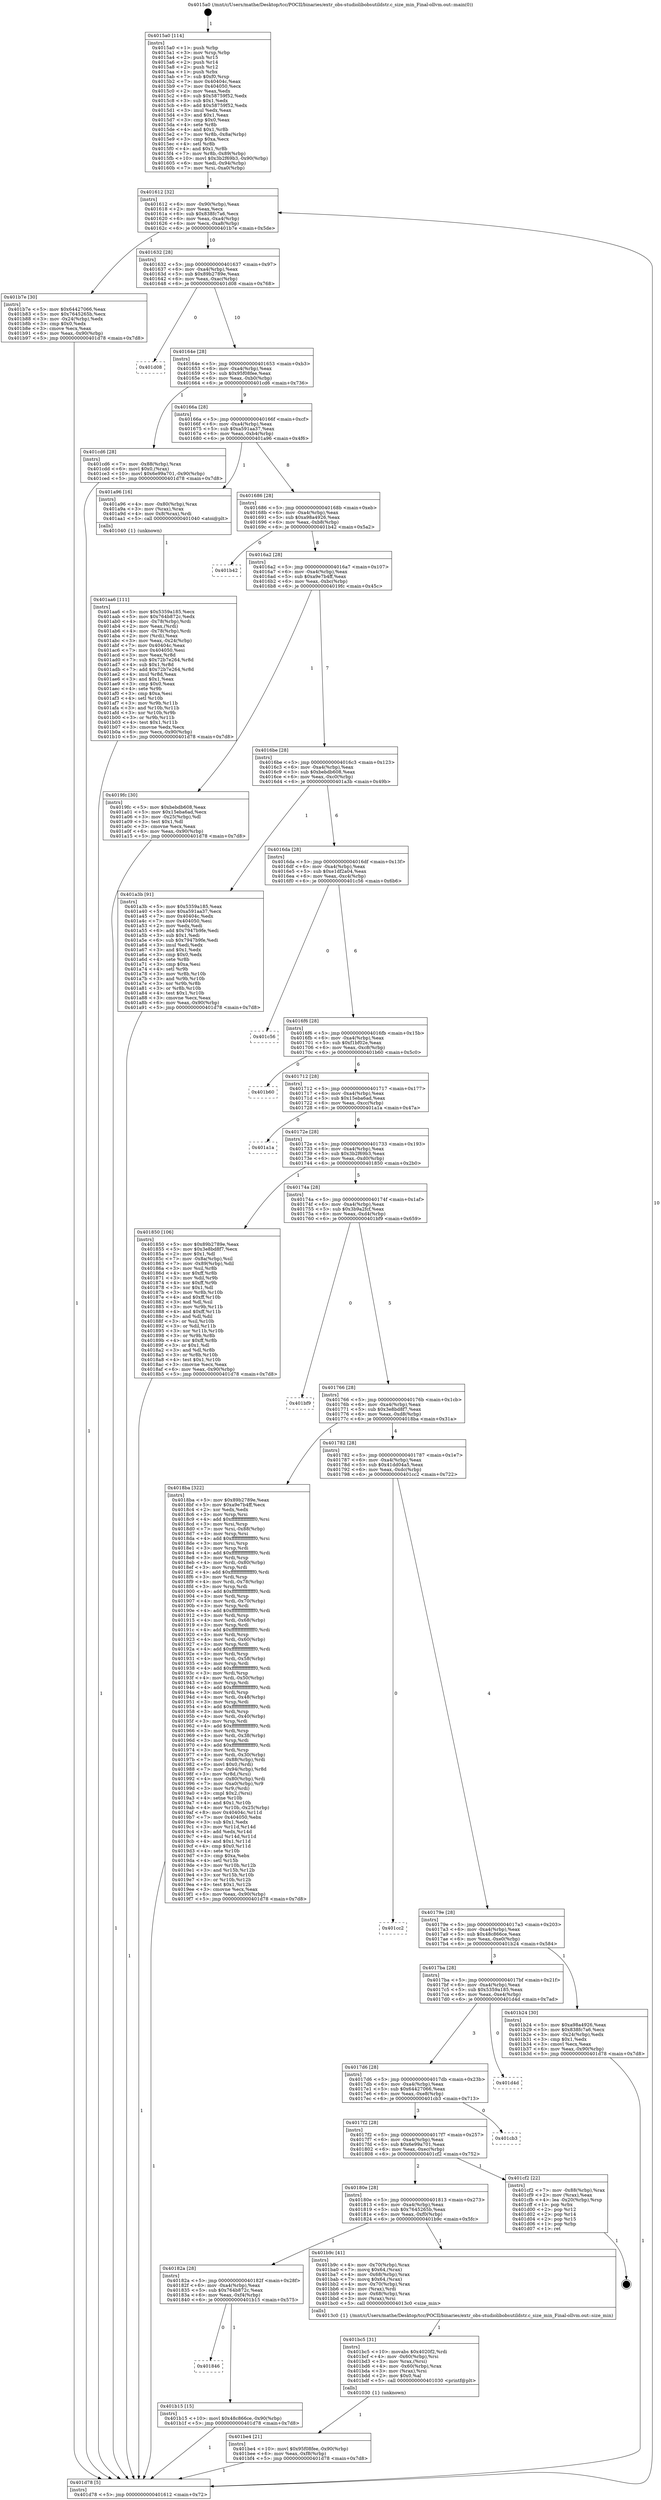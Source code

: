 digraph "0x4015a0" {
  label = "0x4015a0 (/mnt/c/Users/mathe/Desktop/tcc/POCII/binaries/extr_obs-studiolibobsutildstr.c_size_min_Final-ollvm.out::main(0))"
  labelloc = "t"
  node[shape=record]

  Entry [label="",width=0.3,height=0.3,shape=circle,fillcolor=black,style=filled]
  "0x401612" [label="{
     0x401612 [32]\l
     | [instrs]\l
     &nbsp;&nbsp;0x401612 \<+6\>: mov -0x90(%rbp),%eax\l
     &nbsp;&nbsp;0x401618 \<+2\>: mov %eax,%ecx\l
     &nbsp;&nbsp;0x40161a \<+6\>: sub $0x838fc7a6,%ecx\l
     &nbsp;&nbsp;0x401620 \<+6\>: mov %eax,-0xa4(%rbp)\l
     &nbsp;&nbsp;0x401626 \<+6\>: mov %ecx,-0xa8(%rbp)\l
     &nbsp;&nbsp;0x40162c \<+6\>: je 0000000000401b7e \<main+0x5de\>\l
  }"]
  "0x401b7e" [label="{
     0x401b7e [30]\l
     | [instrs]\l
     &nbsp;&nbsp;0x401b7e \<+5\>: mov $0x64427066,%eax\l
     &nbsp;&nbsp;0x401b83 \<+5\>: mov $0x7645265b,%ecx\l
     &nbsp;&nbsp;0x401b88 \<+3\>: mov -0x24(%rbp),%edx\l
     &nbsp;&nbsp;0x401b8b \<+3\>: cmp $0x0,%edx\l
     &nbsp;&nbsp;0x401b8e \<+3\>: cmove %ecx,%eax\l
     &nbsp;&nbsp;0x401b91 \<+6\>: mov %eax,-0x90(%rbp)\l
     &nbsp;&nbsp;0x401b97 \<+5\>: jmp 0000000000401d78 \<main+0x7d8\>\l
  }"]
  "0x401632" [label="{
     0x401632 [28]\l
     | [instrs]\l
     &nbsp;&nbsp;0x401632 \<+5\>: jmp 0000000000401637 \<main+0x97\>\l
     &nbsp;&nbsp;0x401637 \<+6\>: mov -0xa4(%rbp),%eax\l
     &nbsp;&nbsp;0x40163d \<+5\>: sub $0x89b2789e,%eax\l
     &nbsp;&nbsp;0x401642 \<+6\>: mov %eax,-0xac(%rbp)\l
     &nbsp;&nbsp;0x401648 \<+6\>: je 0000000000401d08 \<main+0x768\>\l
  }"]
  Exit [label="",width=0.3,height=0.3,shape=circle,fillcolor=black,style=filled,peripheries=2]
  "0x401d08" [label="{
     0x401d08\l
  }", style=dashed]
  "0x40164e" [label="{
     0x40164e [28]\l
     | [instrs]\l
     &nbsp;&nbsp;0x40164e \<+5\>: jmp 0000000000401653 \<main+0xb3\>\l
     &nbsp;&nbsp;0x401653 \<+6\>: mov -0xa4(%rbp),%eax\l
     &nbsp;&nbsp;0x401659 \<+5\>: sub $0x95f08fee,%eax\l
     &nbsp;&nbsp;0x40165e \<+6\>: mov %eax,-0xb0(%rbp)\l
     &nbsp;&nbsp;0x401664 \<+6\>: je 0000000000401cd6 \<main+0x736\>\l
  }"]
  "0x401be4" [label="{
     0x401be4 [21]\l
     | [instrs]\l
     &nbsp;&nbsp;0x401be4 \<+10\>: movl $0x95f08fee,-0x90(%rbp)\l
     &nbsp;&nbsp;0x401bee \<+6\>: mov %eax,-0xf8(%rbp)\l
     &nbsp;&nbsp;0x401bf4 \<+5\>: jmp 0000000000401d78 \<main+0x7d8\>\l
  }"]
  "0x401cd6" [label="{
     0x401cd6 [28]\l
     | [instrs]\l
     &nbsp;&nbsp;0x401cd6 \<+7\>: mov -0x88(%rbp),%rax\l
     &nbsp;&nbsp;0x401cdd \<+6\>: movl $0x0,(%rax)\l
     &nbsp;&nbsp;0x401ce3 \<+10\>: movl $0x6e99a701,-0x90(%rbp)\l
     &nbsp;&nbsp;0x401ced \<+5\>: jmp 0000000000401d78 \<main+0x7d8\>\l
  }"]
  "0x40166a" [label="{
     0x40166a [28]\l
     | [instrs]\l
     &nbsp;&nbsp;0x40166a \<+5\>: jmp 000000000040166f \<main+0xcf\>\l
     &nbsp;&nbsp;0x40166f \<+6\>: mov -0xa4(%rbp),%eax\l
     &nbsp;&nbsp;0x401675 \<+5\>: sub $0xa591aa37,%eax\l
     &nbsp;&nbsp;0x40167a \<+6\>: mov %eax,-0xb4(%rbp)\l
     &nbsp;&nbsp;0x401680 \<+6\>: je 0000000000401a96 \<main+0x4f6\>\l
  }"]
  "0x401bc5" [label="{
     0x401bc5 [31]\l
     | [instrs]\l
     &nbsp;&nbsp;0x401bc5 \<+10\>: movabs $0x4020f2,%rdi\l
     &nbsp;&nbsp;0x401bcf \<+4\>: mov -0x60(%rbp),%rsi\l
     &nbsp;&nbsp;0x401bd3 \<+3\>: mov %rax,(%rsi)\l
     &nbsp;&nbsp;0x401bd6 \<+4\>: mov -0x60(%rbp),%rax\l
     &nbsp;&nbsp;0x401bda \<+3\>: mov (%rax),%rsi\l
     &nbsp;&nbsp;0x401bdd \<+2\>: mov $0x0,%al\l
     &nbsp;&nbsp;0x401bdf \<+5\>: call 0000000000401030 \<printf@plt\>\l
     | [calls]\l
     &nbsp;&nbsp;0x401030 \{1\} (unknown)\l
  }"]
  "0x401a96" [label="{
     0x401a96 [16]\l
     | [instrs]\l
     &nbsp;&nbsp;0x401a96 \<+4\>: mov -0x80(%rbp),%rax\l
     &nbsp;&nbsp;0x401a9a \<+3\>: mov (%rax),%rax\l
     &nbsp;&nbsp;0x401a9d \<+4\>: mov 0x8(%rax),%rdi\l
     &nbsp;&nbsp;0x401aa1 \<+5\>: call 0000000000401040 \<atoi@plt\>\l
     | [calls]\l
     &nbsp;&nbsp;0x401040 \{1\} (unknown)\l
  }"]
  "0x401686" [label="{
     0x401686 [28]\l
     | [instrs]\l
     &nbsp;&nbsp;0x401686 \<+5\>: jmp 000000000040168b \<main+0xeb\>\l
     &nbsp;&nbsp;0x40168b \<+6\>: mov -0xa4(%rbp),%eax\l
     &nbsp;&nbsp;0x401691 \<+5\>: sub $0xa98a4926,%eax\l
     &nbsp;&nbsp;0x401696 \<+6\>: mov %eax,-0xb8(%rbp)\l
     &nbsp;&nbsp;0x40169c \<+6\>: je 0000000000401b42 \<main+0x5a2\>\l
  }"]
  "0x401846" [label="{
     0x401846\l
  }", style=dashed]
  "0x401b42" [label="{
     0x401b42\l
  }", style=dashed]
  "0x4016a2" [label="{
     0x4016a2 [28]\l
     | [instrs]\l
     &nbsp;&nbsp;0x4016a2 \<+5\>: jmp 00000000004016a7 \<main+0x107\>\l
     &nbsp;&nbsp;0x4016a7 \<+6\>: mov -0xa4(%rbp),%eax\l
     &nbsp;&nbsp;0x4016ad \<+5\>: sub $0xa9e7b4ff,%eax\l
     &nbsp;&nbsp;0x4016b2 \<+6\>: mov %eax,-0xbc(%rbp)\l
     &nbsp;&nbsp;0x4016b8 \<+6\>: je 00000000004019fc \<main+0x45c\>\l
  }"]
  "0x401b15" [label="{
     0x401b15 [15]\l
     | [instrs]\l
     &nbsp;&nbsp;0x401b15 \<+10\>: movl $0x48c866ce,-0x90(%rbp)\l
     &nbsp;&nbsp;0x401b1f \<+5\>: jmp 0000000000401d78 \<main+0x7d8\>\l
  }"]
  "0x4019fc" [label="{
     0x4019fc [30]\l
     | [instrs]\l
     &nbsp;&nbsp;0x4019fc \<+5\>: mov $0xbebdb608,%eax\l
     &nbsp;&nbsp;0x401a01 \<+5\>: mov $0x15eba6ad,%ecx\l
     &nbsp;&nbsp;0x401a06 \<+3\>: mov -0x25(%rbp),%dl\l
     &nbsp;&nbsp;0x401a09 \<+3\>: test $0x1,%dl\l
     &nbsp;&nbsp;0x401a0c \<+3\>: cmovne %ecx,%eax\l
     &nbsp;&nbsp;0x401a0f \<+6\>: mov %eax,-0x90(%rbp)\l
     &nbsp;&nbsp;0x401a15 \<+5\>: jmp 0000000000401d78 \<main+0x7d8\>\l
  }"]
  "0x4016be" [label="{
     0x4016be [28]\l
     | [instrs]\l
     &nbsp;&nbsp;0x4016be \<+5\>: jmp 00000000004016c3 \<main+0x123\>\l
     &nbsp;&nbsp;0x4016c3 \<+6\>: mov -0xa4(%rbp),%eax\l
     &nbsp;&nbsp;0x4016c9 \<+5\>: sub $0xbebdb608,%eax\l
     &nbsp;&nbsp;0x4016ce \<+6\>: mov %eax,-0xc0(%rbp)\l
     &nbsp;&nbsp;0x4016d4 \<+6\>: je 0000000000401a3b \<main+0x49b\>\l
  }"]
  "0x40182a" [label="{
     0x40182a [28]\l
     | [instrs]\l
     &nbsp;&nbsp;0x40182a \<+5\>: jmp 000000000040182f \<main+0x28f\>\l
     &nbsp;&nbsp;0x40182f \<+6\>: mov -0xa4(%rbp),%eax\l
     &nbsp;&nbsp;0x401835 \<+5\>: sub $0x764b872c,%eax\l
     &nbsp;&nbsp;0x40183a \<+6\>: mov %eax,-0xf4(%rbp)\l
     &nbsp;&nbsp;0x401840 \<+6\>: je 0000000000401b15 \<main+0x575\>\l
  }"]
  "0x401a3b" [label="{
     0x401a3b [91]\l
     | [instrs]\l
     &nbsp;&nbsp;0x401a3b \<+5\>: mov $0x5359a185,%eax\l
     &nbsp;&nbsp;0x401a40 \<+5\>: mov $0xa591aa37,%ecx\l
     &nbsp;&nbsp;0x401a45 \<+7\>: mov 0x40404c,%edx\l
     &nbsp;&nbsp;0x401a4c \<+7\>: mov 0x404050,%esi\l
     &nbsp;&nbsp;0x401a53 \<+2\>: mov %edx,%edi\l
     &nbsp;&nbsp;0x401a55 \<+6\>: add $0x7947b9fe,%edi\l
     &nbsp;&nbsp;0x401a5b \<+3\>: sub $0x1,%edi\l
     &nbsp;&nbsp;0x401a5e \<+6\>: sub $0x7947b9fe,%edi\l
     &nbsp;&nbsp;0x401a64 \<+3\>: imul %edi,%edx\l
     &nbsp;&nbsp;0x401a67 \<+3\>: and $0x1,%edx\l
     &nbsp;&nbsp;0x401a6a \<+3\>: cmp $0x0,%edx\l
     &nbsp;&nbsp;0x401a6d \<+4\>: sete %r8b\l
     &nbsp;&nbsp;0x401a71 \<+3\>: cmp $0xa,%esi\l
     &nbsp;&nbsp;0x401a74 \<+4\>: setl %r9b\l
     &nbsp;&nbsp;0x401a78 \<+3\>: mov %r8b,%r10b\l
     &nbsp;&nbsp;0x401a7b \<+3\>: and %r9b,%r10b\l
     &nbsp;&nbsp;0x401a7e \<+3\>: xor %r9b,%r8b\l
     &nbsp;&nbsp;0x401a81 \<+3\>: or %r8b,%r10b\l
     &nbsp;&nbsp;0x401a84 \<+4\>: test $0x1,%r10b\l
     &nbsp;&nbsp;0x401a88 \<+3\>: cmovne %ecx,%eax\l
     &nbsp;&nbsp;0x401a8b \<+6\>: mov %eax,-0x90(%rbp)\l
     &nbsp;&nbsp;0x401a91 \<+5\>: jmp 0000000000401d78 \<main+0x7d8\>\l
  }"]
  "0x4016da" [label="{
     0x4016da [28]\l
     | [instrs]\l
     &nbsp;&nbsp;0x4016da \<+5\>: jmp 00000000004016df \<main+0x13f\>\l
     &nbsp;&nbsp;0x4016df \<+6\>: mov -0xa4(%rbp),%eax\l
     &nbsp;&nbsp;0x4016e5 \<+5\>: sub $0xe1df2a04,%eax\l
     &nbsp;&nbsp;0x4016ea \<+6\>: mov %eax,-0xc4(%rbp)\l
     &nbsp;&nbsp;0x4016f0 \<+6\>: je 0000000000401c56 \<main+0x6b6\>\l
  }"]
  "0x401b9c" [label="{
     0x401b9c [41]\l
     | [instrs]\l
     &nbsp;&nbsp;0x401b9c \<+4\>: mov -0x70(%rbp),%rax\l
     &nbsp;&nbsp;0x401ba0 \<+7\>: movq $0x64,(%rax)\l
     &nbsp;&nbsp;0x401ba7 \<+4\>: mov -0x68(%rbp),%rax\l
     &nbsp;&nbsp;0x401bab \<+7\>: movq $0x64,(%rax)\l
     &nbsp;&nbsp;0x401bb2 \<+4\>: mov -0x70(%rbp),%rax\l
     &nbsp;&nbsp;0x401bb6 \<+3\>: mov (%rax),%rdi\l
     &nbsp;&nbsp;0x401bb9 \<+4\>: mov -0x68(%rbp),%rax\l
     &nbsp;&nbsp;0x401bbd \<+3\>: mov (%rax),%rsi\l
     &nbsp;&nbsp;0x401bc0 \<+5\>: call 00000000004013c0 \<size_min\>\l
     | [calls]\l
     &nbsp;&nbsp;0x4013c0 \{1\} (/mnt/c/Users/mathe/Desktop/tcc/POCII/binaries/extr_obs-studiolibobsutildstr.c_size_min_Final-ollvm.out::size_min)\l
  }"]
  "0x401c56" [label="{
     0x401c56\l
  }", style=dashed]
  "0x4016f6" [label="{
     0x4016f6 [28]\l
     | [instrs]\l
     &nbsp;&nbsp;0x4016f6 \<+5\>: jmp 00000000004016fb \<main+0x15b\>\l
     &nbsp;&nbsp;0x4016fb \<+6\>: mov -0xa4(%rbp),%eax\l
     &nbsp;&nbsp;0x401701 \<+5\>: sub $0xf1bf02e,%eax\l
     &nbsp;&nbsp;0x401706 \<+6\>: mov %eax,-0xc8(%rbp)\l
     &nbsp;&nbsp;0x40170c \<+6\>: je 0000000000401b60 \<main+0x5c0\>\l
  }"]
  "0x40180e" [label="{
     0x40180e [28]\l
     | [instrs]\l
     &nbsp;&nbsp;0x40180e \<+5\>: jmp 0000000000401813 \<main+0x273\>\l
     &nbsp;&nbsp;0x401813 \<+6\>: mov -0xa4(%rbp),%eax\l
     &nbsp;&nbsp;0x401819 \<+5\>: sub $0x7645265b,%eax\l
     &nbsp;&nbsp;0x40181e \<+6\>: mov %eax,-0xf0(%rbp)\l
     &nbsp;&nbsp;0x401824 \<+6\>: je 0000000000401b9c \<main+0x5fc\>\l
  }"]
  "0x401b60" [label="{
     0x401b60\l
  }", style=dashed]
  "0x401712" [label="{
     0x401712 [28]\l
     | [instrs]\l
     &nbsp;&nbsp;0x401712 \<+5\>: jmp 0000000000401717 \<main+0x177\>\l
     &nbsp;&nbsp;0x401717 \<+6\>: mov -0xa4(%rbp),%eax\l
     &nbsp;&nbsp;0x40171d \<+5\>: sub $0x15eba6ad,%eax\l
     &nbsp;&nbsp;0x401722 \<+6\>: mov %eax,-0xcc(%rbp)\l
     &nbsp;&nbsp;0x401728 \<+6\>: je 0000000000401a1a \<main+0x47a\>\l
  }"]
  "0x401cf2" [label="{
     0x401cf2 [22]\l
     | [instrs]\l
     &nbsp;&nbsp;0x401cf2 \<+7\>: mov -0x88(%rbp),%rax\l
     &nbsp;&nbsp;0x401cf9 \<+2\>: mov (%rax),%eax\l
     &nbsp;&nbsp;0x401cfb \<+4\>: lea -0x20(%rbp),%rsp\l
     &nbsp;&nbsp;0x401cff \<+1\>: pop %rbx\l
     &nbsp;&nbsp;0x401d00 \<+2\>: pop %r12\l
     &nbsp;&nbsp;0x401d02 \<+2\>: pop %r14\l
     &nbsp;&nbsp;0x401d04 \<+2\>: pop %r15\l
     &nbsp;&nbsp;0x401d06 \<+1\>: pop %rbp\l
     &nbsp;&nbsp;0x401d07 \<+1\>: ret\l
  }"]
  "0x401a1a" [label="{
     0x401a1a\l
  }", style=dashed]
  "0x40172e" [label="{
     0x40172e [28]\l
     | [instrs]\l
     &nbsp;&nbsp;0x40172e \<+5\>: jmp 0000000000401733 \<main+0x193\>\l
     &nbsp;&nbsp;0x401733 \<+6\>: mov -0xa4(%rbp),%eax\l
     &nbsp;&nbsp;0x401739 \<+5\>: sub $0x3b2f69b3,%eax\l
     &nbsp;&nbsp;0x40173e \<+6\>: mov %eax,-0xd0(%rbp)\l
     &nbsp;&nbsp;0x401744 \<+6\>: je 0000000000401850 \<main+0x2b0\>\l
  }"]
  "0x4017f2" [label="{
     0x4017f2 [28]\l
     | [instrs]\l
     &nbsp;&nbsp;0x4017f2 \<+5\>: jmp 00000000004017f7 \<main+0x257\>\l
     &nbsp;&nbsp;0x4017f7 \<+6\>: mov -0xa4(%rbp),%eax\l
     &nbsp;&nbsp;0x4017fd \<+5\>: sub $0x6e99a701,%eax\l
     &nbsp;&nbsp;0x401802 \<+6\>: mov %eax,-0xec(%rbp)\l
     &nbsp;&nbsp;0x401808 \<+6\>: je 0000000000401cf2 \<main+0x752\>\l
  }"]
  "0x401850" [label="{
     0x401850 [106]\l
     | [instrs]\l
     &nbsp;&nbsp;0x401850 \<+5\>: mov $0x89b2789e,%eax\l
     &nbsp;&nbsp;0x401855 \<+5\>: mov $0x3e8bd8f7,%ecx\l
     &nbsp;&nbsp;0x40185a \<+2\>: mov $0x1,%dl\l
     &nbsp;&nbsp;0x40185c \<+7\>: mov -0x8a(%rbp),%sil\l
     &nbsp;&nbsp;0x401863 \<+7\>: mov -0x89(%rbp),%dil\l
     &nbsp;&nbsp;0x40186a \<+3\>: mov %sil,%r8b\l
     &nbsp;&nbsp;0x40186d \<+4\>: xor $0xff,%r8b\l
     &nbsp;&nbsp;0x401871 \<+3\>: mov %dil,%r9b\l
     &nbsp;&nbsp;0x401874 \<+4\>: xor $0xff,%r9b\l
     &nbsp;&nbsp;0x401878 \<+3\>: xor $0x1,%dl\l
     &nbsp;&nbsp;0x40187b \<+3\>: mov %r8b,%r10b\l
     &nbsp;&nbsp;0x40187e \<+4\>: and $0xff,%r10b\l
     &nbsp;&nbsp;0x401882 \<+3\>: and %dl,%sil\l
     &nbsp;&nbsp;0x401885 \<+3\>: mov %r9b,%r11b\l
     &nbsp;&nbsp;0x401888 \<+4\>: and $0xff,%r11b\l
     &nbsp;&nbsp;0x40188c \<+3\>: and %dl,%dil\l
     &nbsp;&nbsp;0x40188f \<+3\>: or %sil,%r10b\l
     &nbsp;&nbsp;0x401892 \<+3\>: or %dil,%r11b\l
     &nbsp;&nbsp;0x401895 \<+3\>: xor %r11b,%r10b\l
     &nbsp;&nbsp;0x401898 \<+3\>: or %r9b,%r8b\l
     &nbsp;&nbsp;0x40189b \<+4\>: xor $0xff,%r8b\l
     &nbsp;&nbsp;0x40189f \<+3\>: or $0x1,%dl\l
     &nbsp;&nbsp;0x4018a2 \<+3\>: and %dl,%r8b\l
     &nbsp;&nbsp;0x4018a5 \<+3\>: or %r8b,%r10b\l
     &nbsp;&nbsp;0x4018a8 \<+4\>: test $0x1,%r10b\l
     &nbsp;&nbsp;0x4018ac \<+3\>: cmovne %ecx,%eax\l
     &nbsp;&nbsp;0x4018af \<+6\>: mov %eax,-0x90(%rbp)\l
     &nbsp;&nbsp;0x4018b5 \<+5\>: jmp 0000000000401d78 \<main+0x7d8\>\l
  }"]
  "0x40174a" [label="{
     0x40174a [28]\l
     | [instrs]\l
     &nbsp;&nbsp;0x40174a \<+5\>: jmp 000000000040174f \<main+0x1af\>\l
     &nbsp;&nbsp;0x40174f \<+6\>: mov -0xa4(%rbp),%eax\l
     &nbsp;&nbsp;0x401755 \<+5\>: sub $0x3b9a2fcf,%eax\l
     &nbsp;&nbsp;0x40175a \<+6\>: mov %eax,-0xd4(%rbp)\l
     &nbsp;&nbsp;0x401760 \<+6\>: je 0000000000401bf9 \<main+0x659\>\l
  }"]
  "0x401d78" [label="{
     0x401d78 [5]\l
     | [instrs]\l
     &nbsp;&nbsp;0x401d78 \<+5\>: jmp 0000000000401612 \<main+0x72\>\l
  }"]
  "0x4015a0" [label="{
     0x4015a0 [114]\l
     | [instrs]\l
     &nbsp;&nbsp;0x4015a0 \<+1\>: push %rbp\l
     &nbsp;&nbsp;0x4015a1 \<+3\>: mov %rsp,%rbp\l
     &nbsp;&nbsp;0x4015a4 \<+2\>: push %r15\l
     &nbsp;&nbsp;0x4015a6 \<+2\>: push %r14\l
     &nbsp;&nbsp;0x4015a8 \<+2\>: push %r12\l
     &nbsp;&nbsp;0x4015aa \<+1\>: push %rbx\l
     &nbsp;&nbsp;0x4015ab \<+7\>: sub $0xf0,%rsp\l
     &nbsp;&nbsp;0x4015b2 \<+7\>: mov 0x40404c,%eax\l
     &nbsp;&nbsp;0x4015b9 \<+7\>: mov 0x404050,%ecx\l
     &nbsp;&nbsp;0x4015c0 \<+2\>: mov %eax,%edx\l
     &nbsp;&nbsp;0x4015c2 \<+6\>: sub $0x58759f52,%edx\l
     &nbsp;&nbsp;0x4015c8 \<+3\>: sub $0x1,%edx\l
     &nbsp;&nbsp;0x4015cb \<+6\>: add $0x58759f52,%edx\l
     &nbsp;&nbsp;0x4015d1 \<+3\>: imul %edx,%eax\l
     &nbsp;&nbsp;0x4015d4 \<+3\>: and $0x1,%eax\l
     &nbsp;&nbsp;0x4015d7 \<+3\>: cmp $0x0,%eax\l
     &nbsp;&nbsp;0x4015da \<+4\>: sete %r8b\l
     &nbsp;&nbsp;0x4015de \<+4\>: and $0x1,%r8b\l
     &nbsp;&nbsp;0x4015e2 \<+7\>: mov %r8b,-0x8a(%rbp)\l
     &nbsp;&nbsp;0x4015e9 \<+3\>: cmp $0xa,%ecx\l
     &nbsp;&nbsp;0x4015ec \<+4\>: setl %r8b\l
     &nbsp;&nbsp;0x4015f0 \<+4\>: and $0x1,%r8b\l
     &nbsp;&nbsp;0x4015f4 \<+7\>: mov %r8b,-0x89(%rbp)\l
     &nbsp;&nbsp;0x4015fb \<+10\>: movl $0x3b2f69b3,-0x90(%rbp)\l
     &nbsp;&nbsp;0x401605 \<+6\>: mov %edi,-0x94(%rbp)\l
     &nbsp;&nbsp;0x40160b \<+7\>: mov %rsi,-0xa0(%rbp)\l
  }"]
  "0x401cb3" [label="{
     0x401cb3\l
  }", style=dashed]
  "0x401bf9" [label="{
     0x401bf9\l
  }", style=dashed]
  "0x401766" [label="{
     0x401766 [28]\l
     | [instrs]\l
     &nbsp;&nbsp;0x401766 \<+5\>: jmp 000000000040176b \<main+0x1cb\>\l
     &nbsp;&nbsp;0x40176b \<+6\>: mov -0xa4(%rbp),%eax\l
     &nbsp;&nbsp;0x401771 \<+5\>: sub $0x3e8bd8f7,%eax\l
     &nbsp;&nbsp;0x401776 \<+6\>: mov %eax,-0xd8(%rbp)\l
     &nbsp;&nbsp;0x40177c \<+6\>: je 00000000004018ba \<main+0x31a\>\l
  }"]
  "0x4017d6" [label="{
     0x4017d6 [28]\l
     | [instrs]\l
     &nbsp;&nbsp;0x4017d6 \<+5\>: jmp 00000000004017db \<main+0x23b\>\l
     &nbsp;&nbsp;0x4017db \<+6\>: mov -0xa4(%rbp),%eax\l
     &nbsp;&nbsp;0x4017e1 \<+5\>: sub $0x64427066,%eax\l
     &nbsp;&nbsp;0x4017e6 \<+6\>: mov %eax,-0xe8(%rbp)\l
     &nbsp;&nbsp;0x4017ec \<+6\>: je 0000000000401cb3 \<main+0x713\>\l
  }"]
  "0x4018ba" [label="{
     0x4018ba [322]\l
     | [instrs]\l
     &nbsp;&nbsp;0x4018ba \<+5\>: mov $0x89b2789e,%eax\l
     &nbsp;&nbsp;0x4018bf \<+5\>: mov $0xa9e7b4ff,%ecx\l
     &nbsp;&nbsp;0x4018c4 \<+2\>: xor %edx,%edx\l
     &nbsp;&nbsp;0x4018c6 \<+3\>: mov %rsp,%rsi\l
     &nbsp;&nbsp;0x4018c9 \<+4\>: add $0xfffffffffffffff0,%rsi\l
     &nbsp;&nbsp;0x4018cd \<+3\>: mov %rsi,%rsp\l
     &nbsp;&nbsp;0x4018d0 \<+7\>: mov %rsi,-0x88(%rbp)\l
     &nbsp;&nbsp;0x4018d7 \<+3\>: mov %rsp,%rsi\l
     &nbsp;&nbsp;0x4018da \<+4\>: add $0xfffffffffffffff0,%rsi\l
     &nbsp;&nbsp;0x4018de \<+3\>: mov %rsi,%rsp\l
     &nbsp;&nbsp;0x4018e1 \<+3\>: mov %rsp,%rdi\l
     &nbsp;&nbsp;0x4018e4 \<+4\>: add $0xfffffffffffffff0,%rdi\l
     &nbsp;&nbsp;0x4018e8 \<+3\>: mov %rdi,%rsp\l
     &nbsp;&nbsp;0x4018eb \<+4\>: mov %rdi,-0x80(%rbp)\l
     &nbsp;&nbsp;0x4018ef \<+3\>: mov %rsp,%rdi\l
     &nbsp;&nbsp;0x4018f2 \<+4\>: add $0xfffffffffffffff0,%rdi\l
     &nbsp;&nbsp;0x4018f6 \<+3\>: mov %rdi,%rsp\l
     &nbsp;&nbsp;0x4018f9 \<+4\>: mov %rdi,-0x78(%rbp)\l
     &nbsp;&nbsp;0x4018fd \<+3\>: mov %rsp,%rdi\l
     &nbsp;&nbsp;0x401900 \<+4\>: add $0xfffffffffffffff0,%rdi\l
     &nbsp;&nbsp;0x401904 \<+3\>: mov %rdi,%rsp\l
     &nbsp;&nbsp;0x401907 \<+4\>: mov %rdi,-0x70(%rbp)\l
     &nbsp;&nbsp;0x40190b \<+3\>: mov %rsp,%rdi\l
     &nbsp;&nbsp;0x40190e \<+4\>: add $0xfffffffffffffff0,%rdi\l
     &nbsp;&nbsp;0x401912 \<+3\>: mov %rdi,%rsp\l
     &nbsp;&nbsp;0x401915 \<+4\>: mov %rdi,-0x68(%rbp)\l
     &nbsp;&nbsp;0x401919 \<+3\>: mov %rsp,%rdi\l
     &nbsp;&nbsp;0x40191c \<+4\>: add $0xfffffffffffffff0,%rdi\l
     &nbsp;&nbsp;0x401920 \<+3\>: mov %rdi,%rsp\l
     &nbsp;&nbsp;0x401923 \<+4\>: mov %rdi,-0x60(%rbp)\l
     &nbsp;&nbsp;0x401927 \<+3\>: mov %rsp,%rdi\l
     &nbsp;&nbsp;0x40192a \<+4\>: add $0xfffffffffffffff0,%rdi\l
     &nbsp;&nbsp;0x40192e \<+3\>: mov %rdi,%rsp\l
     &nbsp;&nbsp;0x401931 \<+4\>: mov %rdi,-0x58(%rbp)\l
     &nbsp;&nbsp;0x401935 \<+3\>: mov %rsp,%rdi\l
     &nbsp;&nbsp;0x401938 \<+4\>: add $0xfffffffffffffff0,%rdi\l
     &nbsp;&nbsp;0x40193c \<+3\>: mov %rdi,%rsp\l
     &nbsp;&nbsp;0x40193f \<+4\>: mov %rdi,-0x50(%rbp)\l
     &nbsp;&nbsp;0x401943 \<+3\>: mov %rsp,%rdi\l
     &nbsp;&nbsp;0x401946 \<+4\>: add $0xfffffffffffffff0,%rdi\l
     &nbsp;&nbsp;0x40194a \<+3\>: mov %rdi,%rsp\l
     &nbsp;&nbsp;0x40194d \<+4\>: mov %rdi,-0x48(%rbp)\l
     &nbsp;&nbsp;0x401951 \<+3\>: mov %rsp,%rdi\l
     &nbsp;&nbsp;0x401954 \<+4\>: add $0xfffffffffffffff0,%rdi\l
     &nbsp;&nbsp;0x401958 \<+3\>: mov %rdi,%rsp\l
     &nbsp;&nbsp;0x40195b \<+4\>: mov %rdi,-0x40(%rbp)\l
     &nbsp;&nbsp;0x40195f \<+3\>: mov %rsp,%rdi\l
     &nbsp;&nbsp;0x401962 \<+4\>: add $0xfffffffffffffff0,%rdi\l
     &nbsp;&nbsp;0x401966 \<+3\>: mov %rdi,%rsp\l
     &nbsp;&nbsp;0x401969 \<+4\>: mov %rdi,-0x38(%rbp)\l
     &nbsp;&nbsp;0x40196d \<+3\>: mov %rsp,%rdi\l
     &nbsp;&nbsp;0x401970 \<+4\>: add $0xfffffffffffffff0,%rdi\l
     &nbsp;&nbsp;0x401974 \<+3\>: mov %rdi,%rsp\l
     &nbsp;&nbsp;0x401977 \<+4\>: mov %rdi,-0x30(%rbp)\l
     &nbsp;&nbsp;0x40197b \<+7\>: mov -0x88(%rbp),%rdi\l
     &nbsp;&nbsp;0x401982 \<+6\>: movl $0x0,(%rdi)\l
     &nbsp;&nbsp;0x401988 \<+7\>: mov -0x94(%rbp),%r8d\l
     &nbsp;&nbsp;0x40198f \<+3\>: mov %r8d,(%rsi)\l
     &nbsp;&nbsp;0x401992 \<+4\>: mov -0x80(%rbp),%rdi\l
     &nbsp;&nbsp;0x401996 \<+7\>: mov -0xa0(%rbp),%r9\l
     &nbsp;&nbsp;0x40199d \<+3\>: mov %r9,(%rdi)\l
     &nbsp;&nbsp;0x4019a0 \<+3\>: cmpl $0x2,(%rsi)\l
     &nbsp;&nbsp;0x4019a3 \<+4\>: setne %r10b\l
     &nbsp;&nbsp;0x4019a7 \<+4\>: and $0x1,%r10b\l
     &nbsp;&nbsp;0x4019ab \<+4\>: mov %r10b,-0x25(%rbp)\l
     &nbsp;&nbsp;0x4019af \<+8\>: mov 0x40404c,%r11d\l
     &nbsp;&nbsp;0x4019b7 \<+7\>: mov 0x404050,%ebx\l
     &nbsp;&nbsp;0x4019be \<+3\>: sub $0x1,%edx\l
     &nbsp;&nbsp;0x4019c1 \<+3\>: mov %r11d,%r14d\l
     &nbsp;&nbsp;0x4019c4 \<+3\>: add %edx,%r14d\l
     &nbsp;&nbsp;0x4019c7 \<+4\>: imul %r14d,%r11d\l
     &nbsp;&nbsp;0x4019cb \<+4\>: and $0x1,%r11d\l
     &nbsp;&nbsp;0x4019cf \<+4\>: cmp $0x0,%r11d\l
     &nbsp;&nbsp;0x4019d3 \<+4\>: sete %r10b\l
     &nbsp;&nbsp;0x4019d7 \<+3\>: cmp $0xa,%ebx\l
     &nbsp;&nbsp;0x4019da \<+4\>: setl %r15b\l
     &nbsp;&nbsp;0x4019de \<+3\>: mov %r10b,%r12b\l
     &nbsp;&nbsp;0x4019e1 \<+3\>: and %r15b,%r12b\l
     &nbsp;&nbsp;0x4019e4 \<+3\>: xor %r15b,%r10b\l
     &nbsp;&nbsp;0x4019e7 \<+3\>: or %r10b,%r12b\l
     &nbsp;&nbsp;0x4019ea \<+4\>: test $0x1,%r12b\l
     &nbsp;&nbsp;0x4019ee \<+3\>: cmovne %ecx,%eax\l
     &nbsp;&nbsp;0x4019f1 \<+6\>: mov %eax,-0x90(%rbp)\l
     &nbsp;&nbsp;0x4019f7 \<+5\>: jmp 0000000000401d78 \<main+0x7d8\>\l
  }"]
  "0x401782" [label="{
     0x401782 [28]\l
     | [instrs]\l
     &nbsp;&nbsp;0x401782 \<+5\>: jmp 0000000000401787 \<main+0x1e7\>\l
     &nbsp;&nbsp;0x401787 \<+6\>: mov -0xa4(%rbp),%eax\l
     &nbsp;&nbsp;0x40178d \<+5\>: sub $0x41dd04a5,%eax\l
     &nbsp;&nbsp;0x401792 \<+6\>: mov %eax,-0xdc(%rbp)\l
     &nbsp;&nbsp;0x401798 \<+6\>: je 0000000000401cc2 \<main+0x722\>\l
  }"]
  "0x401d4d" [label="{
     0x401d4d\l
  }", style=dashed]
  "0x401aa6" [label="{
     0x401aa6 [111]\l
     | [instrs]\l
     &nbsp;&nbsp;0x401aa6 \<+5\>: mov $0x5359a185,%ecx\l
     &nbsp;&nbsp;0x401aab \<+5\>: mov $0x764b872c,%edx\l
     &nbsp;&nbsp;0x401ab0 \<+4\>: mov -0x78(%rbp),%rdi\l
     &nbsp;&nbsp;0x401ab4 \<+2\>: mov %eax,(%rdi)\l
     &nbsp;&nbsp;0x401ab6 \<+4\>: mov -0x78(%rbp),%rdi\l
     &nbsp;&nbsp;0x401aba \<+2\>: mov (%rdi),%eax\l
     &nbsp;&nbsp;0x401abc \<+3\>: mov %eax,-0x24(%rbp)\l
     &nbsp;&nbsp;0x401abf \<+7\>: mov 0x40404c,%eax\l
     &nbsp;&nbsp;0x401ac6 \<+7\>: mov 0x404050,%esi\l
     &nbsp;&nbsp;0x401acd \<+3\>: mov %eax,%r8d\l
     &nbsp;&nbsp;0x401ad0 \<+7\>: sub $0x72b7e264,%r8d\l
     &nbsp;&nbsp;0x401ad7 \<+4\>: sub $0x1,%r8d\l
     &nbsp;&nbsp;0x401adb \<+7\>: add $0x72b7e264,%r8d\l
     &nbsp;&nbsp;0x401ae2 \<+4\>: imul %r8d,%eax\l
     &nbsp;&nbsp;0x401ae6 \<+3\>: and $0x1,%eax\l
     &nbsp;&nbsp;0x401ae9 \<+3\>: cmp $0x0,%eax\l
     &nbsp;&nbsp;0x401aec \<+4\>: sete %r9b\l
     &nbsp;&nbsp;0x401af0 \<+3\>: cmp $0xa,%esi\l
     &nbsp;&nbsp;0x401af3 \<+4\>: setl %r10b\l
     &nbsp;&nbsp;0x401af7 \<+3\>: mov %r9b,%r11b\l
     &nbsp;&nbsp;0x401afa \<+3\>: and %r10b,%r11b\l
     &nbsp;&nbsp;0x401afd \<+3\>: xor %r10b,%r9b\l
     &nbsp;&nbsp;0x401b00 \<+3\>: or %r9b,%r11b\l
     &nbsp;&nbsp;0x401b03 \<+4\>: test $0x1,%r11b\l
     &nbsp;&nbsp;0x401b07 \<+3\>: cmovne %edx,%ecx\l
     &nbsp;&nbsp;0x401b0a \<+6\>: mov %ecx,-0x90(%rbp)\l
     &nbsp;&nbsp;0x401b10 \<+5\>: jmp 0000000000401d78 \<main+0x7d8\>\l
  }"]
  "0x4017ba" [label="{
     0x4017ba [28]\l
     | [instrs]\l
     &nbsp;&nbsp;0x4017ba \<+5\>: jmp 00000000004017bf \<main+0x21f\>\l
     &nbsp;&nbsp;0x4017bf \<+6\>: mov -0xa4(%rbp),%eax\l
     &nbsp;&nbsp;0x4017c5 \<+5\>: sub $0x5359a185,%eax\l
     &nbsp;&nbsp;0x4017ca \<+6\>: mov %eax,-0xe4(%rbp)\l
     &nbsp;&nbsp;0x4017d0 \<+6\>: je 0000000000401d4d \<main+0x7ad\>\l
  }"]
  "0x401cc2" [label="{
     0x401cc2\l
  }", style=dashed]
  "0x40179e" [label="{
     0x40179e [28]\l
     | [instrs]\l
     &nbsp;&nbsp;0x40179e \<+5\>: jmp 00000000004017a3 \<main+0x203\>\l
     &nbsp;&nbsp;0x4017a3 \<+6\>: mov -0xa4(%rbp),%eax\l
     &nbsp;&nbsp;0x4017a9 \<+5\>: sub $0x48c866ce,%eax\l
     &nbsp;&nbsp;0x4017ae \<+6\>: mov %eax,-0xe0(%rbp)\l
     &nbsp;&nbsp;0x4017b4 \<+6\>: je 0000000000401b24 \<main+0x584\>\l
  }"]
  "0x401b24" [label="{
     0x401b24 [30]\l
     | [instrs]\l
     &nbsp;&nbsp;0x401b24 \<+5\>: mov $0xa98a4926,%eax\l
     &nbsp;&nbsp;0x401b29 \<+5\>: mov $0x838fc7a6,%ecx\l
     &nbsp;&nbsp;0x401b2e \<+3\>: mov -0x24(%rbp),%edx\l
     &nbsp;&nbsp;0x401b31 \<+3\>: cmp $0x1,%edx\l
     &nbsp;&nbsp;0x401b34 \<+3\>: cmovl %ecx,%eax\l
     &nbsp;&nbsp;0x401b37 \<+6\>: mov %eax,-0x90(%rbp)\l
     &nbsp;&nbsp;0x401b3d \<+5\>: jmp 0000000000401d78 \<main+0x7d8\>\l
  }"]
  Entry -> "0x4015a0" [label=" 1"]
  "0x401612" -> "0x401b7e" [label=" 1"]
  "0x401612" -> "0x401632" [label=" 10"]
  "0x401cf2" -> Exit [label=" 1"]
  "0x401632" -> "0x401d08" [label=" 0"]
  "0x401632" -> "0x40164e" [label=" 10"]
  "0x401cd6" -> "0x401d78" [label=" 1"]
  "0x40164e" -> "0x401cd6" [label=" 1"]
  "0x40164e" -> "0x40166a" [label=" 9"]
  "0x401be4" -> "0x401d78" [label=" 1"]
  "0x40166a" -> "0x401a96" [label=" 1"]
  "0x40166a" -> "0x401686" [label=" 8"]
  "0x401bc5" -> "0x401be4" [label=" 1"]
  "0x401686" -> "0x401b42" [label=" 0"]
  "0x401686" -> "0x4016a2" [label=" 8"]
  "0x401b9c" -> "0x401bc5" [label=" 1"]
  "0x4016a2" -> "0x4019fc" [label=" 1"]
  "0x4016a2" -> "0x4016be" [label=" 7"]
  "0x401b7e" -> "0x401d78" [label=" 1"]
  "0x4016be" -> "0x401a3b" [label=" 1"]
  "0x4016be" -> "0x4016da" [label=" 6"]
  "0x401b15" -> "0x401d78" [label=" 1"]
  "0x4016da" -> "0x401c56" [label=" 0"]
  "0x4016da" -> "0x4016f6" [label=" 6"]
  "0x40182a" -> "0x401846" [label=" 0"]
  "0x4016f6" -> "0x401b60" [label=" 0"]
  "0x4016f6" -> "0x401712" [label=" 6"]
  "0x401b24" -> "0x401d78" [label=" 1"]
  "0x401712" -> "0x401a1a" [label=" 0"]
  "0x401712" -> "0x40172e" [label=" 6"]
  "0x40180e" -> "0x40182a" [label=" 1"]
  "0x40172e" -> "0x401850" [label=" 1"]
  "0x40172e" -> "0x40174a" [label=" 5"]
  "0x401850" -> "0x401d78" [label=" 1"]
  "0x4015a0" -> "0x401612" [label=" 1"]
  "0x401d78" -> "0x401612" [label=" 10"]
  "0x40182a" -> "0x401b15" [label=" 1"]
  "0x40174a" -> "0x401bf9" [label=" 0"]
  "0x40174a" -> "0x401766" [label=" 5"]
  "0x4017f2" -> "0x40180e" [label=" 2"]
  "0x401766" -> "0x4018ba" [label=" 1"]
  "0x401766" -> "0x401782" [label=" 4"]
  "0x40180e" -> "0x401b9c" [label=" 1"]
  "0x4018ba" -> "0x401d78" [label=" 1"]
  "0x4019fc" -> "0x401d78" [label=" 1"]
  "0x401a3b" -> "0x401d78" [label=" 1"]
  "0x401a96" -> "0x401aa6" [label=" 1"]
  "0x401aa6" -> "0x401d78" [label=" 1"]
  "0x4017d6" -> "0x4017f2" [label=" 3"]
  "0x401782" -> "0x401cc2" [label=" 0"]
  "0x401782" -> "0x40179e" [label=" 4"]
  "0x4017f2" -> "0x401cf2" [label=" 1"]
  "0x40179e" -> "0x401b24" [label=" 1"]
  "0x40179e" -> "0x4017ba" [label=" 3"]
  "0x4017d6" -> "0x401cb3" [label=" 0"]
  "0x4017ba" -> "0x401d4d" [label=" 0"]
  "0x4017ba" -> "0x4017d6" [label=" 3"]
}
